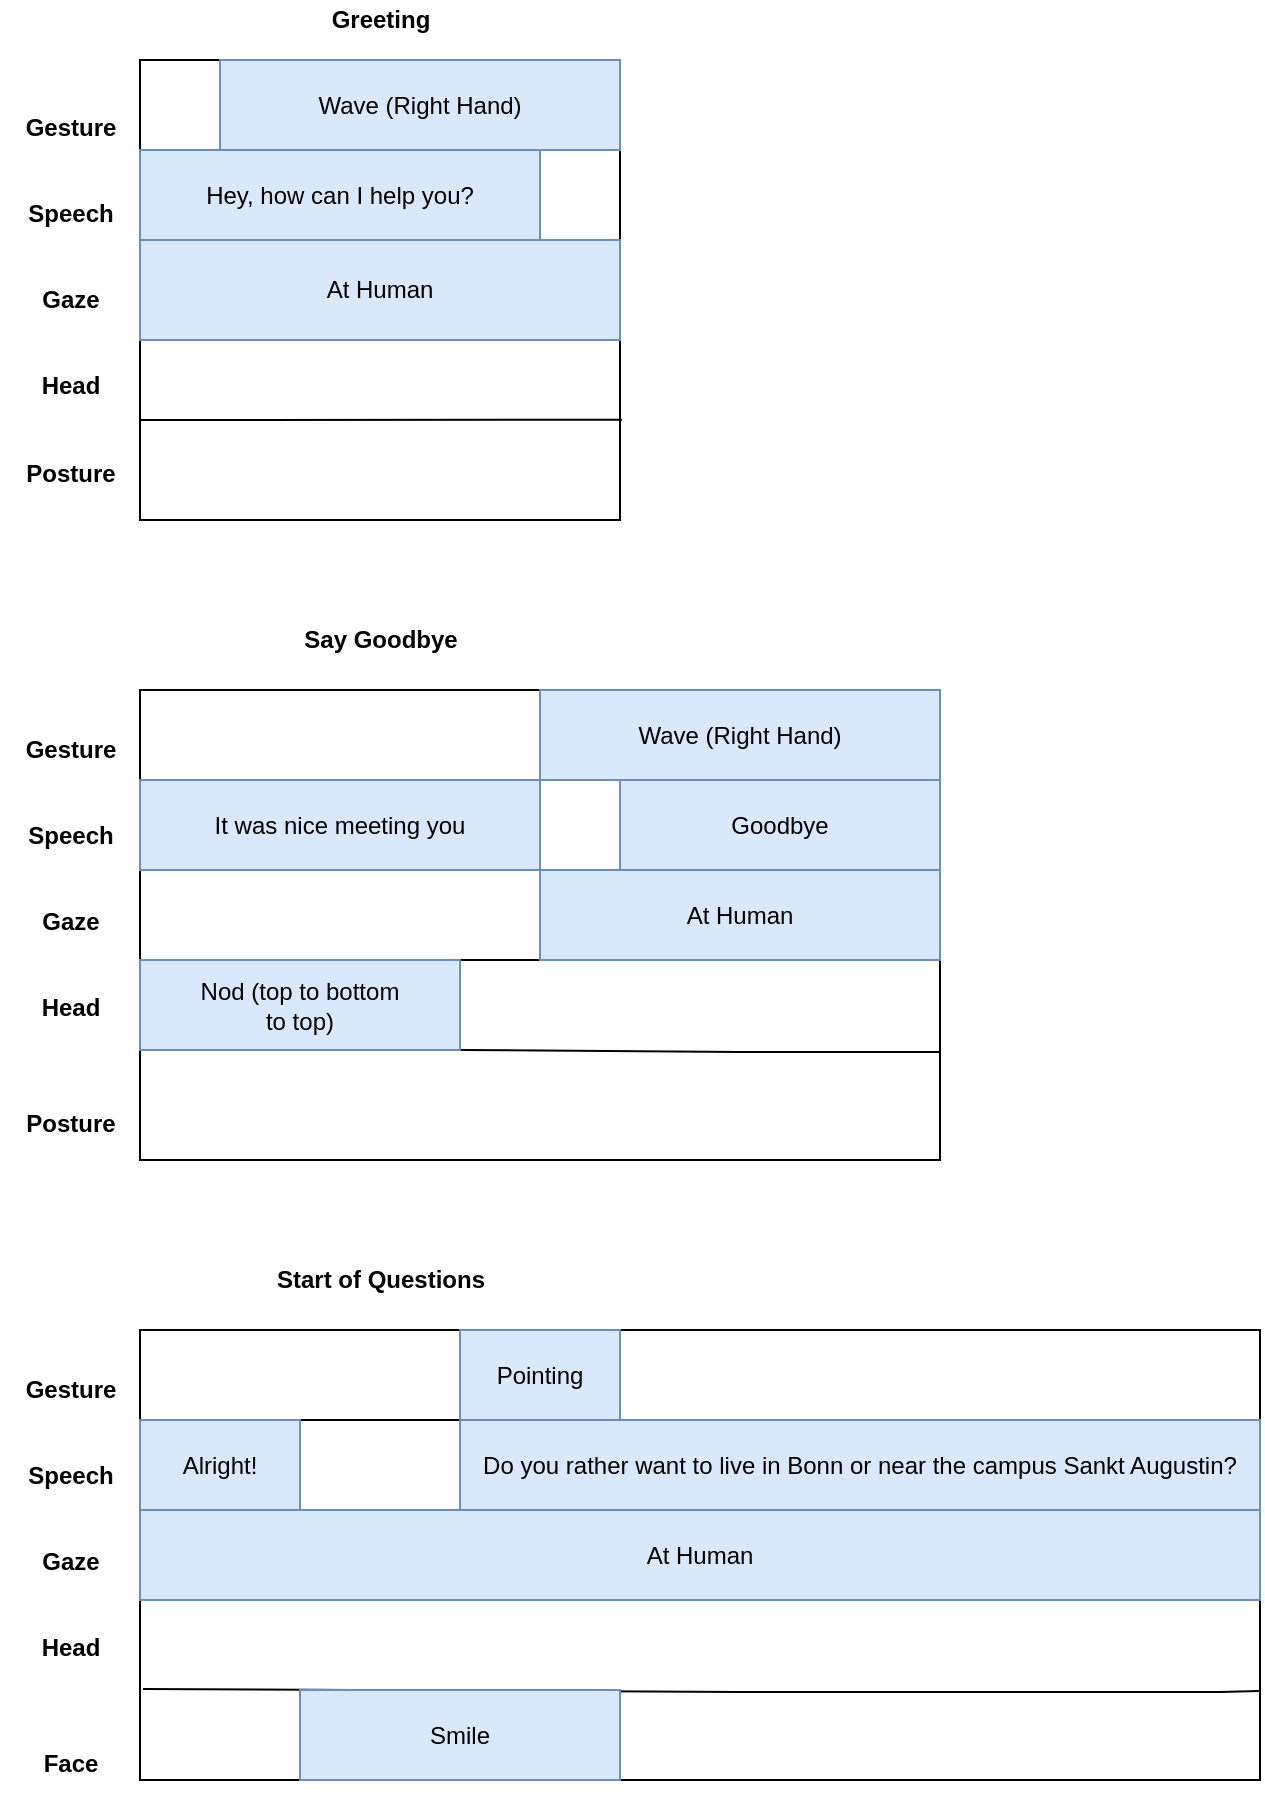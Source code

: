<mxfile>
    <diagram id="kgpKYQtTHZ0yAKxKKP6v" name="Page-1">
        <mxGraphModel dx="617" dy="515" grid="1" gridSize="10" guides="1" tooltips="1" connect="1" arrows="1" fold="1" page="1" pageScale="1" pageWidth="850" pageHeight="1100" math="0" shadow="0">
            <root>
                <mxCell id="0"/>
                <mxCell id="1" parent="0"/>
                <mxCell id="h9uBchnlkCVSs993BoGm-1" value="" style="rounded=0;whiteSpace=wrap;html=1;fillColor=none;" parent="1" vertex="1">
                    <mxGeometry x="120" y="240" width="240" height="230" as="geometry"/>
                </mxCell>
                <mxCell id="h9uBchnlkCVSs993BoGm-11" value="" style="rounded=0;whiteSpace=wrap;html=1;fillColor=none;" parent="1" vertex="1">
                    <mxGeometry x="120" y="555" width="400" height="235" as="geometry"/>
                </mxCell>
                <mxCell id="h9uBchnlkCVSs993BoGm-2" value="&lt;b&gt;Gesture&lt;br&gt;&lt;br&gt;&lt;br&gt;Speech&lt;br&gt;&lt;br&gt;&lt;br&gt;Gaze&lt;br&gt;&lt;br&gt;&lt;br&gt;Head&lt;br&gt;&lt;br&gt;&lt;br&gt;Posture&lt;/b&gt;" style="text;html=1;align=center;verticalAlign=middle;resizable=0;points=[];autosize=1;strokeColor=none;fillColor=none;" parent="1" vertex="1">
                    <mxGeometry x="50" y="260" width="70" height="200" as="geometry"/>
                </mxCell>
                <mxCell id="h9uBchnlkCVSs993BoGm-3" value="" style="endArrow=none;html=1;rounded=0;entryX=1;entryY=1;entryDx=0;entryDy=0;exitX=0;exitY=0;exitDx=0;exitDy=0;" parent="1" target="h9uBchnlkCVSs993BoGm-8" edge="1" source="h9uBchnlkCVSs993BoGm-7">
                    <mxGeometry width="50" height="50" relative="1" as="geometry">
                        <mxPoint x="120" y="290" as="sourcePoint"/>
                        <mxPoint x="790" y="290" as="targetPoint"/>
                    </mxGeometry>
                </mxCell>
                <mxCell id="h9uBchnlkCVSs993BoGm-4" value="" style="endArrow=none;html=1;rounded=0;entryX=1;entryY=0;entryDx=0;entryDy=0;" parent="1" target="h9uBchnlkCVSs993BoGm-9" edge="1">
                    <mxGeometry width="50" height="50" relative="1" as="geometry">
                        <mxPoint x="120" y="335" as="sourcePoint"/>
                        <mxPoint x="790" y="335" as="targetPoint"/>
                    </mxGeometry>
                </mxCell>
                <mxCell id="h9uBchnlkCVSs993BoGm-5" value="" style="endArrow=none;html=1;rounded=0;entryX=1;entryY=1;entryDx=0;entryDy=0;exitX=0;exitY=1;exitDx=0;exitDy=0;" parent="1" target="h9uBchnlkCVSs993BoGm-9" edge="1" source="h9uBchnlkCVSs993BoGm-9">
                    <mxGeometry width="50" height="50" relative="1" as="geometry">
                        <mxPoint x="120" y="380" as="sourcePoint"/>
                        <mxPoint x="790" y="380" as="targetPoint"/>
                    </mxGeometry>
                </mxCell>
                <mxCell id="h9uBchnlkCVSs993BoGm-6" value="" style="endArrow=none;html=1;rounded=0;entryX=1.004;entryY=0.782;entryDx=0;entryDy=0;entryPerimeter=0;" parent="1" edge="1" target="h9uBchnlkCVSs993BoGm-1">
                    <mxGeometry width="50" height="50" relative="1" as="geometry">
                        <mxPoint x="120" y="420" as="sourcePoint"/>
                        <mxPoint x="350" y="430" as="targetPoint"/>
                    </mxGeometry>
                </mxCell>
                <mxCell id="h9uBchnlkCVSs993BoGm-7" value="Hey, how can I help you?" style="rounded=0;whiteSpace=wrap;html=1;fillColor=#dae8fc;strokeColor=#6c8ebf;" parent="1" vertex="1">
                    <mxGeometry x="120" y="285" width="200" height="45" as="geometry"/>
                </mxCell>
                <mxCell id="h9uBchnlkCVSs993BoGm-8" value="Wave (Right Hand)" style="rounded=0;whiteSpace=wrap;html=1;fillColor=#dae8fc;strokeColor=#6c8ebf;" parent="1" vertex="1">
                    <mxGeometry x="160" y="240" width="200" height="45" as="geometry"/>
                </mxCell>
                <mxCell id="h9uBchnlkCVSs993BoGm-9" value="At Human" style="rounded=0;whiteSpace=wrap;html=1;fillColor=#dae8fc;strokeColor=#6c8ebf;" parent="1" vertex="1">
                    <mxGeometry x="120" y="330" width="240" height="50" as="geometry"/>
                </mxCell>
                <mxCell id="h9uBchnlkCVSs993BoGm-10" value="&lt;b&gt;Greeting&lt;/b&gt;" style="text;html=1;align=center;verticalAlign=middle;resizable=0;points=[];autosize=1;strokeColor=none;fillColor=none;" parent="1" vertex="1">
                    <mxGeometry x="210" y="210" width="60" height="20" as="geometry"/>
                </mxCell>
                <mxCell id="h9uBchnlkCVSs993BoGm-12" value="&lt;b&gt;Gesture&lt;br&gt;&lt;br&gt;&lt;br&gt;Speech&lt;br&gt;&lt;br&gt;&lt;br&gt;Gaze&lt;br&gt;&lt;br&gt;&lt;br&gt;Head&lt;br&gt;&lt;br&gt;&lt;br&gt;&lt;br&gt;Posture&lt;/b&gt;" style="text;html=1;align=center;verticalAlign=middle;resizable=0;points=[];autosize=1;strokeColor=none;fillColor=none;" parent="1" vertex="1">
                    <mxGeometry x="50" y="567.5" width="70" height="220" as="geometry"/>
                </mxCell>
                <mxCell id="h9uBchnlkCVSs993BoGm-14" value="" style="endArrow=none;html=1;rounded=0;entryX=1;entryY=0;entryDx=0;entryDy=0;" parent="1" target="h9uBchnlkCVSs993BoGm-19" edge="1">
                    <mxGeometry width="50" height="50" relative="1" as="geometry">
                        <mxPoint x="120" y="645" as="sourcePoint"/>
                        <mxPoint x="790" y="645" as="targetPoint"/>
                    </mxGeometry>
                </mxCell>
                <mxCell id="h9uBchnlkCVSs993BoGm-15" value="" style="endArrow=none;html=1;rounded=0;entryX=1;entryY=1;entryDx=0;entryDy=0;" parent="1" target="h9uBchnlkCVSs993BoGm-19" edge="1">
                    <mxGeometry width="50" height="50" relative="1" as="geometry">
                        <mxPoint x="120" y="690" as="sourcePoint"/>
                        <mxPoint x="790" y="690" as="targetPoint"/>
                    </mxGeometry>
                </mxCell>
                <mxCell id="h9uBchnlkCVSs993BoGm-16" value="" style="endArrow=none;html=1;rounded=0;exitX=1;exitY=1;exitDx=0;exitDy=0;" parent="1" edge="1" source="h9uBchnlkCVSs993BoGm-18">
                    <mxGeometry width="50" height="50" relative="1" as="geometry">
                        <mxPoint x="120" y="750" as="sourcePoint"/>
                        <mxPoint x="520" y="736" as="targetPoint"/>
                        <Array as="points">
                            <mxPoint x="420" y="736"/>
                        </Array>
                    </mxGeometry>
                </mxCell>
                <mxCell id="h9uBchnlkCVSs993BoGm-17" value="It was nice meeting you" style="rounded=0;whiteSpace=wrap;html=1;fillColor=#dae8fc;strokeColor=#6c8ebf;" parent="1" vertex="1">
                    <mxGeometry x="120" y="600" width="200" height="45" as="geometry"/>
                </mxCell>
                <mxCell id="h9uBchnlkCVSs993BoGm-18" value="Nod (top to bottom &lt;br&gt;to top)" style="rounded=0;whiteSpace=wrap;html=1;fillColor=#dae8fc;strokeColor=#6c8ebf;" parent="1" vertex="1">
                    <mxGeometry x="120" y="690" width="160" height="45" as="geometry"/>
                </mxCell>
                <mxCell id="h9uBchnlkCVSs993BoGm-19" value="At Human" style="rounded=0;whiteSpace=wrap;html=1;fillColor=#dae8fc;strokeColor=#6c8ebf;" parent="1" vertex="1">
                    <mxGeometry x="320" y="645" width="200" height="45" as="geometry"/>
                </mxCell>
                <mxCell id="h9uBchnlkCVSs993BoGm-20" value="&lt;b&gt;Say Goodbye&lt;/b&gt;" style="text;html=1;align=center;verticalAlign=middle;resizable=0;points=[];autosize=1;strokeColor=none;fillColor=none;" parent="1" vertex="1">
                    <mxGeometry x="195" y="520" width="90" height="20" as="geometry"/>
                </mxCell>
                <mxCell id="h9uBchnlkCVSs993BoGm-21" value="Goodbye" style="rounded=0;whiteSpace=wrap;html=1;fillColor=#dae8fc;strokeColor=#6c8ebf;" parent="1" vertex="1">
                    <mxGeometry x="360" y="600" width="160" height="45" as="geometry"/>
                </mxCell>
                <mxCell id="h9uBchnlkCVSs993BoGm-23" value="Wave (Right Hand)" style="rounded=0;whiteSpace=wrap;html=1;fillColor=#dae8fc;strokeColor=#6c8ebf;" parent="1" vertex="1">
                    <mxGeometry x="320" y="555" width="200" height="45" as="geometry"/>
                </mxCell>
                <mxCell id="10" value="" style="rounded=0;whiteSpace=wrap;html=1;fillColor=none;" vertex="1" parent="1">
                    <mxGeometry x="120" y="875" width="560" height="225" as="geometry"/>
                </mxCell>
                <mxCell id="11" value="&lt;b&gt;Gesture&lt;br&gt;&lt;br&gt;&lt;br&gt;Speech&lt;br&gt;&lt;br&gt;&lt;br&gt;Gaze&lt;br&gt;&lt;br&gt;&lt;br&gt;Head&lt;br&gt;&lt;br&gt;&lt;br&gt;&lt;br&gt;Face&lt;/b&gt;" style="text;html=1;align=center;verticalAlign=middle;resizable=0;points=[];autosize=1;strokeColor=none;fillColor=none;" vertex="1" parent="1">
                    <mxGeometry x="50" y="887.5" width="70" height="220" as="geometry"/>
                </mxCell>
                <mxCell id="12" value="" style="endArrow=none;html=1;rounded=0;entryX=1;entryY=0;entryDx=0;entryDy=0;" edge="1" parent="1" target="17">
                    <mxGeometry width="50" height="50" relative="1" as="geometry">
                        <mxPoint x="120" y="965" as="sourcePoint"/>
                        <mxPoint x="790" y="965" as="targetPoint"/>
                    </mxGeometry>
                </mxCell>
                <mxCell id="13" value="" style="endArrow=none;html=1;rounded=0;entryX=1;entryY=1;entryDx=0;entryDy=0;" edge="1" parent="1" target="17">
                    <mxGeometry width="50" height="50" relative="1" as="geometry">
                        <mxPoint x="120" y="1010" as="sourcePoint"/>
                        <mxPoint x="790" y="1010" as="targetPoint"/>
                    </mxGeometry>
                </mxCell>
                <mxCell id="14" value="" style="endArrow=none;html=1;rounded=0;exitX=1.021;exitY=0.759;exitDx=0;exitDy=0;exitPerimeter=0;entryX=0.999;entryY=0.802;entryDx=0;entryDy=0;entryPerimeter=0;" edge="1" parent="1" source="11" target="10">
                    <mxGeometry width="50" height="50" relative="1" as="geometry">
                        <mxPoint x="280" y="1055" as="sourcePoint"/>
                        <mxPoint x="680" y="1050" as="targetPoint"/>
                        <Array as="points">
                            <mxPoint x="420" y="1056"/>
                            <mxPoint x="660" y="1056"/>
                        </Array>
                    </mxGeometry>
                </mxCell>
                <mxCell id="24" style="edgeStyle=none;html=1;fontSize=12;exitX=1;exitY=0;exitDx=0;exitDy=0;entryX=0;entryY=0;entryDx=0;entryDy=0;endArrow=none;endFill=0;" edge="1" parent="1" source="15" target="21">
                    <mxGeometry relative="1" as="geometry">
                        <Array as="points">
                            <mxPoint x="220" y="920"/>
                        </Array>
                    </mxGeometry>
                </mxCell>
                <mxCell id="15" value="Alright!" style="rounded=0;whiteSpace=wrap;html=1;fillColor=#dae8fc;strokeColor=#6c8ebf;" vertex="1" parent="1">
                    <mxGeometry x="120" y="920" width="80" height="45" as="geometry"/>
                </mxCell>
                <mxCell id="17" value="At Human" style="rounded=0;whiteSpace=wrap;html=1;fillColor=#dae8fc;strokeColor=#6c8ebf;" vertex="1" parent="1">
                    <mxGeometry x="120" y="965" width="560" height="45" as="geometry"/>
                </mxCell>
                <mxCell id="18" value="&lt;b&gt;Start of Questions&lt;/b&gt;" style="text;html=1;align=center;verticalAlign=middle;resizable=0;points=[];autosize=1;strokeColor=none;fillColor=none;" vertex="1" parent="1">
                    <mxGeometry x="175" y="835" width="130" height="30" as="geometry"/>
                </mxCell>
                <mxCell id="21" value="Do you rather want to live in Bonn or near the campus Sankt Augustin?" style="rounded=0;whiteSpace=wrap;html=1;fillColor=#dae8fc;strokeColor=#6c8ebf;" vertex="1" parent="1">
                    <mxGeometry x="280" y="920" width="400" height="45" as="geometry"/>
                </mxCell>
                <mxCell id="23" value="Smile" style="rounded=0;whiteSpace=wrap;html=1;fillColor=#dae8fc;strokeColor=#6c8ebf;" vertex="1" parent="1">
                    <mxGeometry x="200" y="1055" width="160" height="45" as="geometry"/>
                </mxCell>
                <mxCell id="26" value="Pointing" style="rounded=0;whiteSpace=wrap;html=1;fillColor=#dae8fc;strokeColor=#6c8ebf;" vertex="1" parent="1">
                    <mxGeometry x="280" y="875" width="80" height="45" as="geometry"/>
                </mxCell>
            </root>
        </mxGraphModel>
    </diagram>
</mxfile>
